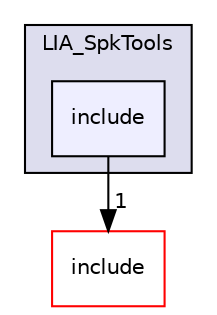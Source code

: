 digraph "LIA_SpkTools/include" {
  compound=true
  node [ fontsize="10", fontname="Helvetica"];
  edge [ labelfontsize="10", labelfontname="Helvetica"];
  subgraph clusterdir_7b9f40c7474acebf25e66f966c5b9c6a {
    graph [ bgcolor="#ddddee", pencolor="black", label="LIA_SpkTools" fontname="Helvetica", fontsize="10", URL="dir_7b9f40c7474acebf25e66f966c5b9c6a.html"]
  dir_d944e2014bbeda8d49fa7ae71a335119 [shape=box, label="include", style="filled", fillcolor="#eeeeff", pencolor="black", URL="dir_d944e2014bbeda8d49fa7ae71a335119.html"];
  }
  dir_d44c64559bbebec7f509842c48db8b23 [shape=box label="include" fillcolor="white" style="filled" color="red" URL="dir_d44c64559bbebec7f509842c48db8b23.html"];
  dir_d944e2014bbeda8d49fa7ae71a335119->dir_d44c64559bbebec7f509842c48db8b23 [headlabel="1", labeldistance=1.5 headhref="dir_000111_000000.html"];
}
